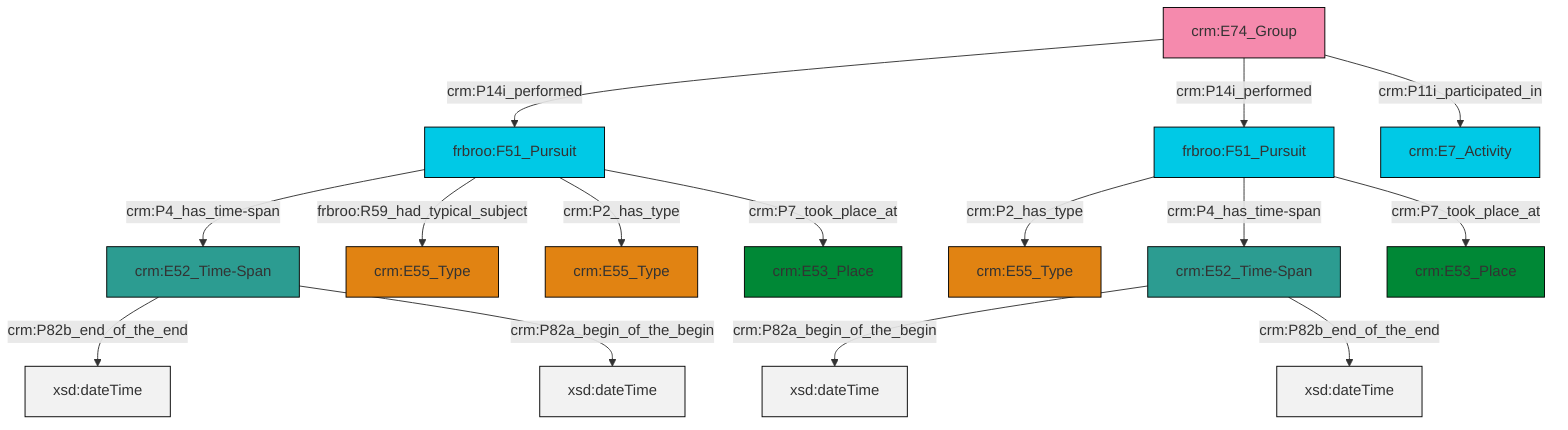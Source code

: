 graph TD
classDef Literal fill:#f2f2f2,stroke:#000000;
classDef CRM_Entity fill:#FFFFFF,stroke:#000000;
classDef Temporal_Entity fill:#00C9E6, stroke:#000000;
classDef Type fill:#E18312, stroke:#000000;
classDef Time-Span fill:#2C9C91, stroke:#000000;
classDef Appellation fill:#FFEB7F, stroke:#000000;
classDef Place fill:#008836, stroke:#000000;
classDef Persistent_Item fill:#B266B2, stroke:#000000;
classDef Conceptual_Object fill:#FFD700, stroke:#000000;
classDef Physical_Thing fill:#D2B48C, stroke:#000000;
classDef Actor fill:#f58aad, stroke:#000000;
classDef PC_Classes fill:#4ce600, stroke:#000000;
classDef Multi fill:#cccccc,stroke:#000000;

2["frbroo:F51_Pursuit"]:::Temporal_Entity -->|crm:P4_has_time-span| 3["crm:E52_Time-Span"]:::Time-Span
4["crm:E74_Group"]:::Actor -->|crm:P14i_performed| 2["frbroo:F51_Pursuit"]:::Temporal_Entity
3["crm:E52_Time-Span"]:::Time-Span -->|crm:P82b_end_of_the_end| 6[xsd:dateTime]:::Literal
12["frbroo:F51_Pursuit"]:::Temporal_Entity -->|crm:P2_has_type| 13["crm:E55_Type"]:::Type
2["frbroo:F51_Pursuit"]:::Temporal_Entity -->|frbroo:R59_had_typical_subject| 14["crm:E55_Type"]:::Type
12["frbroo:F51_Pursuit"]:::Temporal_Entity -->|crm:P4_has_time-span| 10["crm:E52_Time-Span"]:::Time-Span
10["crm:E52_Time-Span"]:::Time-Span -->|crm:P82a_begin_of_the_begin| 15[xsd:dateTime]:::Literal
3["crm:E52_Time-Span"]:::Time-Span -->|crm:P82a_begin_of_the_begin| 16[xsd:dateTime]:::Literal
2["frbroo:F51_Pursuit"]:::Temporal_Entity -->|crm:P2_has_type| 7["crm:E55_Type"]:::Type
4["crm:E74_Group"]:::Actor -->|crm:P14i_performed| 12["frbroo:F51_Pursuit"]:::Temporal_Entity
2["frbroo:F51_Pursuit"]:::Temporal_Entity -->|crm:P7_took_place_at| 0["crm:E53_Place"]:::Place
12["frbroo:F51_Pursuit"]:::Temporal_Entity -->|crm:P7_took_place_at| 22["crm:E53_Place"]:::Place
10["crm:E52_Time-Span"]:::Time-Span -->|crm:P82b_end_of_the_end| 23[xsd:dateTime]:::Literal
4["crm:E74_Group"]:::Actor -->|crm:P11i_participated_in| 20["crm:E7_Activity"]:::Temporal_Entity